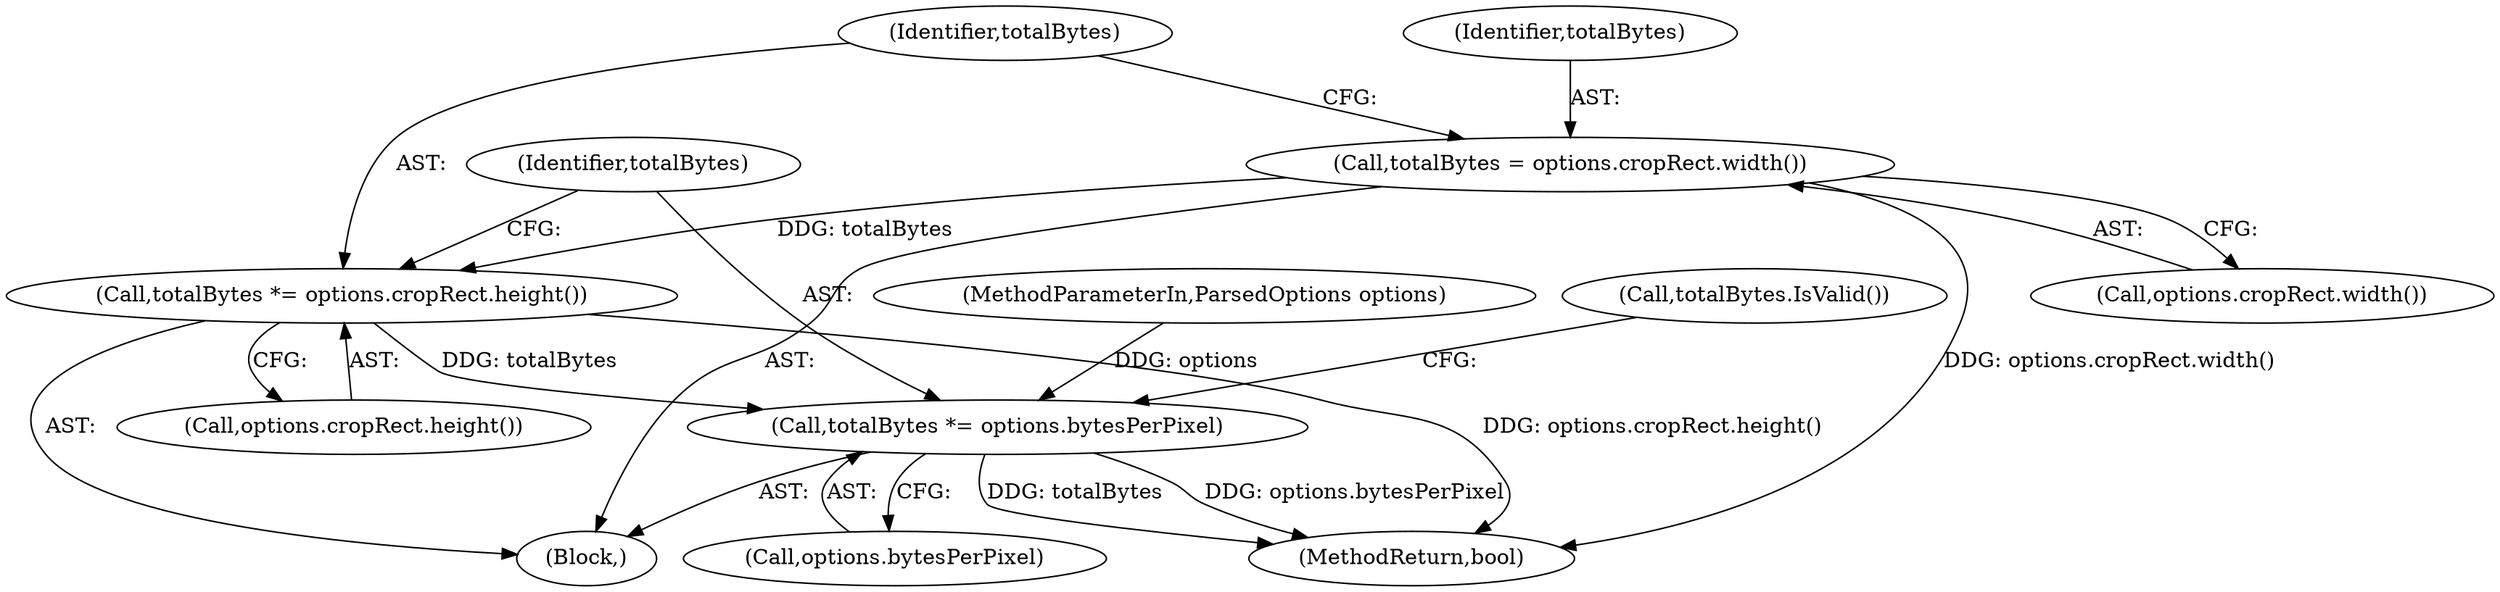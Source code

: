 digraph "1_Chrome_d59a4441697f6253e7dc3f7ae5caad6e5fd2c778_2@del" {
"1000104" [label="(Call,totalBytes = options.cropRect.width())"];
"1000107" [label="(Call,totalBytes *= options.cropRect.height())"];
"1000110" [label="(Call,totalBytes *= options.bytesPerPixel)"];
"1000102" [label="(Block,)"];
"1000105" [label="(Identifier,totalBytes)"];
"1000111" [label="(Identifier,totalBytes)"];
"1000117" [label="(Call,totalBytes.IsValid())"];
"1000107" [label="(Call,totalBytes *= options.cropRect.height())"];
"1000106" [label="(Call,options.cropRect.width())"];
"1000104" [label="(Call,totalBytes = options.cropRect.width())"];
"1000108" [label="(Identifier,totalBytes)"];
"1000109" [label="(Call,options.cropRect.height())"];
"1000149" [label="(MethodReturn,bool)"];
"1000110" [label="(Call,totalBytes *= options.bytesPerPixel)"];
"1000112" [label="(Call,options.bytesPerPixel)"];
"1000101" [label="(MethodParameterIn,ParsedOptions options)"];
"1000104" -> "1000102"  [label="AST: "];
"1000104" -> "1000106"  [label="CFG: "];
"1000105" -> "1000104"  [label="AST: "];
"1000106" -> "1000104"  [label="AST: "];
"1000108" -> "1000104"  [label="CFG: "];
"1000104" -> "1000149"  [label="DDG: options.cropRect.width()"];
"1000104" -> "1000107"  [label="DDG: totalBytes"];
"1000107" -> "1000102"  [label="AST: "];
"1000107" -> "1000109"  [label="CFG: "];
"1000108" -> "1000107"  [label="AST: "];
"1000109" -> "1000107"  [label="AST: "];
"1000111" -> "1000107"  [label="CFG: "];
"1000107" -> "1000149"  [label="DDG: options.cropRect.height()"];
"1000107" -> "1000110"  [label="DDG: totalBytes"];
"1000110" -> "1000102"  [label="AST: "];
"1000110" -> "1000112"  [label="CFG: "];
"1000111" -> "1000110"  [label="AST: "];
"1000112" -> "1000110"  [label="AST: "];
"1000117" -> "1000110"  [label="CFG: "];
"1000110" -> "1000149"  [label="DDG: options.bytesPerPixel"];
"1000110" -> "1000149"  [label="DDG: totalBytes"];
"1000101" -> "1000110"  [label="DDG: options"];
}
